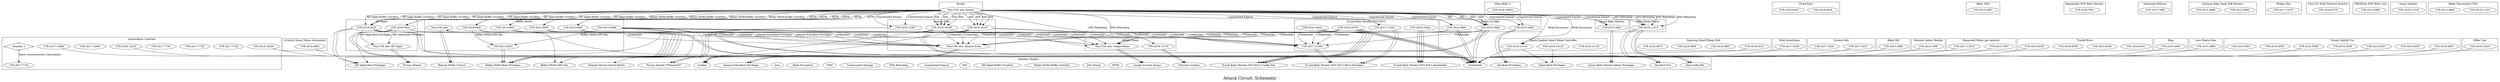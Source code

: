/*****
Attack Circuit: Schematic
*****/

digraph G {
  graph [splines=true overlap=false]
  node  [shape=ellipse, width=0.3, height=0.3]
  0 -> 1 [label="Some router/network vulnerability"];
  subgraph cluster_1 {
  label="iSmartAlarm CubeOne";  0 [label="Attacker 1", shape=Mdiamond];
    1 [label="CVE-2017-7730"];
    2 [label="CVE-2017-7729"];
    3 [label="CVE-2017-7728"];
    4 [label="CVE-2017-7726"];
    5 [label="CVE-2017-13664"];
    6 [label="CVE-2017-13663"];
    7 [label="CVE-2018-16222"];
    8 [label="CVE-2018-16224"];
  }
  subgraph cluster_2 {
  label="uControl Smart Home Automation";    9 [label="CVE-2014-4892"];
  }
  subgraph cluster_3 {
  label="Zipato Zipabox Smart Home Controller";    10 [label="CVE-2018-15125"];
    11 [label="CVE-2018-15124"];
    12 [label="CVE-2018-15123"];
  }
  subgraph cluster_4 {
  label="Samsung SmartThings Hub";    13 [label="CVE-2018-3915"];
    14 [label="CVE-2018-3865"];
    15 [label="CVE-2018-3864"];
    16 [label="CVE-2018-3875"];
  }
  subgraph cluster_5 {
  label="Mimo Baby 2";    17 [label="CVE-2018-10825"];
  }
  subgraph cluster_6 {
  label="HP Inkjet";    18 [label="Non-CVE info: HP Inkjet"];
    19 [label="CVE-2018-5925"];
    20 [label="CVE-2018-5924"];
  }
  subgraph cluster_7 {
  label="Wink Smarthome";    21 [label="CVE-2017-5249"];
  }
  subgraph cluster_8 {
  label="iTrack Easy";    22 [label="CVE-2016-6544"];
    23 [label="CVE-2016-6543"];
  }
  subgraph cluster_9 {
  label="Insteon Hub";    24 [label="CVE-2017-5251"];
    25 [label="CVE-2017-5250"];
  }
  subgraph cluster_10 {
  label="iBaby M3S";    26 [label="CVE-2015-2887"];
  }
  subgraph cluster_11 {
  label="Papenmeier WiFi Baby Monitor ";    27 [label="CVE-2018-7661"];
  }
  subgraph cluster_12 {
  label="Hoermann BiSecur";    28 [label="CVE-2015-7908"];
  }
  subgraph cluster_13 {
  label="Belkin WeMo";    29 [label="CVE-2018-6692"];
    30 [label="CVE-2013-6952"];
    31 [label="CVE-2013-6951"];
    32 [label="CVE-2013-6950"];
    33 [label="CVE-2013-6949"];
    34 [label="CVE-2013-6948"];
    35 [label="Non-CVE Info"];
  }
  subgraph cluster_14 {
  label="Summer Baby Zoom Wifi Monitor";    36 [label="CVE-2015-2889"];
    37 [label="CVE-2015-2888"];
  }
  subgraph cluster_15 {
  label="Philips Hue";    38 [label="CVE-2017-14797"];
  }
  subgraph cluster_16 {
  label="Cisco IoT Field Network Director";    39 [label="CVE-2018-0270"];
  }
  subgraph cluster_17 {
  label="iBaby M6";    40 [label="CVE-2015-2886"];
  }
  subgraph cluster_18 {
  label="Netatmo Indoor Module";    41 [label="CVE-2015-1600"];
  }
  subgraph cluster_19 {
  label="Amazon Echo";    42 [label="Non-CVE info: Amazon Echo"];
    43 [label="CVE-2018-19189"];
    44 [label="CVE-2018-19187"];
    45 [label="CVE-2018-11567"];
  }
  subgraph cluster_20 {
  label="Honeywell Midas gas detector";    46 [label="CVE-2017-17910"];
    47 [label="CVE-2015-7907"];
  }
  subgraph cluster_21 {
  label="TRENDnet WiFi Baby Cam";    48 [label="CVE-2015-2880"];
  }
  subgraph cluster_22 {
  label="TrackR Bravo";    49 [label="CVE-2016-6541"];
    50 [label="CVE-2016-6540"];
    51 [label="CVE-2016-6539"];
    52 [label="CVE-2016-6538"];
  }
  subgraph cluster_23 {
  label="Router";    53 [label="Non-CVE info: Router"];
  }
  subgraph cluster_24 {
  label="Ring";    54 [label="CVE-2015-4400"];
  }
  subgraph cluster_25 {
  label="Lens Peek-a-View";    55 [label="CVE-2015-2885"];
  }
  subgraph cluster_26 {
  label="Sonos Speaker";    56 [label="CVE-2018-11316"];
  }
  subgraph cluster_27 {
  label="D-Link Baby Monitor DCS 825-L";    57 [label="CVE-2018-18767"];
    58 [label="CVE-2018-18442"];
    59 [label="CVE-2018-18441"];
    60 [label="CVE-2017-11564"];
    61 [label="CVE-2017-11563"];
  }
  subgraph cluster_28 {
  label="Osram Lightify Pro";    62 [label="CVE-2016-5059"];
    63 [label="CVE-2016-5058"];
    64 [label="CVE-2016-5057"];
    65 [label="CVE-2016-5056"];
    66 [label="CVE-2016-5055"];
    67 [label="CVE-2016-5053"];
    68 [label="CVE-2016-5051"];
  }
  subgraph cluster_29 {
  label="Google Home";    69 [label="Non-CVE info: Google Home"];
    70 [label="CVE-2018-12716"];
  }
  subgraph cluster_30 {
  label="Gynoii Baby Monitor";    71 [label="CVE-2015-2881"];
  }
  subgraph cluster_31 {
  label="Roku Media Player";    72 [label="CVE-2018-11314"];
  }
  subgraph cluster_32 {
  label="Philips In.Sight";    73 [label="CVE-2015-2884"];
    74 [label="CVE-2015-2883"];
    75 [label="CVE-2015-2882"];
  }
  subgraph cluster_33 {
  label="QBee Cam";    76 [label="CVE-2018-16223"];
  }
  subgraph cluster_34 {
  label="Radio Thermostat CT50";    77 [label="CVE-2018-11315"];
    78 [label="CVE-2013-4860"];
  }
  subgraph cluster_35 {
  label="Attacker Targets";    79 [label="Zipato:Root Privileges"];
    80 [label="Privacy Breach"];
    81 [label="Credentials"];
    82 [label="HP Inkjet:Root Privileges"];
    83 [label="Belkin WeMo:GPG Key"];
    84 [label="Belkin WeMo:Root Privileges"];
    85 [label="Remote Device Control:WeMo"];
    86 [label="Remote WeMo Control"];
    87 [label="Amazon Echo:Root Privileges"];
    88 [label="Cookies"];
    89 [label="Privacy Breach **Disputed**"];
    90 [label="MITM"];
    91 [label="DoS Attack"];
    92 [label="Belkin WeMo:Buffer Overflow"];
    93 [label="HP Inkjet:Buffer Overflow"];
    94 [label="XSS"];
    95 [label="Unprotected Expose"];
    96 [label="DNS Rebinding"];
    97 [label="Unencrypted Storage"];
    98 [label="CSRF"];
    99 [label="Weak Encryption"];
    100 [label="misc"];
    101 [label="D-Link Baby Monitor DCS 825-L:Availability"];
    102 [label="D-Link Baby Monitor DCS 825-L:Config File"];
    103 [label="D-Link Baby Monitor DCS 825-L:Root Privileges"];
    104 [label="Google Account Access"];
    105 [label="Physical Location"];
    106 [label="Gynoii Baby Monitor:Admin Privileges"];
    107 [label="this:Root Priv"];
    108 [label="this:Config File"];
    109 [label="this:Root Privileges"];
  }
  19 -> 18 [label="HP Inkjet:Root Privileges" color="black"];
  20 -> 18 [label="HP Inkjet:Root Privileges" color="black"];
  19 -> 42 [label="Credentials" color="black"];
  20 -> 42 [label="Credentials" color="black"];
  19 -> 60 [label="Credentials" color="black"];
  20 -> 60 [label="Credentials" color="black"];
  19 -> 69 [label="Credentials" color="black"];
  20 -> 69 [label="Credentials" color="black"];
  29 -> 30 [label="Belkin WeMo:GPG Key" color="black"];
  34 -> 30 [label="Belkin WeMo:GPG Key" color="black"];
  29 -> 42 [label="Credentials" color="black"];
  34 -> 42 [label="Credentials" color="black"];
  29 -> 60 [label="Credentials" color="black"];
  34 -> 60 [label="Credentials" color="black"];
  29 -> 69 [label="Credentials" color="black"];
  34 -> 69 [label="Credentials" color="black"];
  42 -> 35 [label="Amazon Echo:Root Privileges" color="black"];
  42 -> 35 [label="Amazon Echo:Root Privileges" color="black"];
  43 -> 42 [label="Credentials" color="black"];
  44 -> 42 [label="Credentials" color="black"];
  43 -> 60 [label="Credentials" color="black"];
  44 -> 60 [label="Credentials" color="black"];
  43 -> 69 [label="Credentials" color="black"];
  44 -> 69 [label="Credentials" color="black"];
  53 -> 11 [label="Weak Encryption" color="black"];
  53 -> 11 [label="Weak Encryption" color="black"];
  53 -> 19 [label="HP Inkjet:Buffer Overflow" color="black"];
  53 -> 19 [label="HP Inkjet:Buffer Overflow" color="black"];
  53 -> 19 [label="HP Inkjet:Buffer Overflow" color="black"];
  53 -> 19 [label="HP Inkjet:Buffer Overflow" color="black"];
  53 -> 20 [label="HP Inkjet:Buffer Overflow" color="black"];
  53 -> 20 [label="HP Inkjet:Buffer Overflow" color="black"];
  53 -> 20 [label="HP Inkjet:Buffer Overflow" color="black"];
  53 -> 20 [label="HP Inkjet:Buffer Overflow" color="black"];
  53 -> 29 [label="Belkin WeMo:Buffer Overflow" color="black"];
  53 -> 29 [label="Belkin WeMo:Buffer Overflow" color="black"];
  53 -> 29 [label="Belkin WeMo:Buffer Overflow" color="black"];
  53 -> 29 [label="Belkin WeMo:Buffer Overflow" color="black"];
  53 -> 31 [label="MITM" color="black"];
  53 -> 31 [label="MITM" color="black"];
  53 -> 32 [label="MITM" color="black"];
  53 -> 32 [label="MITM" color="black"];
  53 -> 33 [label="MITM" color="black"];
  53 -> 33 [label="MITM" color="black"];
  53 -> 43 [label="XSS" color="black"];
  53 -> 43 [label="XSS" color="black"];
  53 -> 43 [label="XSS" color="black"];
  53 -> 43 [label="XSS" color="black"];
  53 -> 44 [label="XSS" color="black"];
  53 -> 44 [label="XSS" color="black"];
  53 -> 44 [label="XSS" color="black"];
  53 -> 44 [label="XSS" color="black"];
  53 -> 45 [label="Unprotected Expose" color="black"];
  53 -> 45 [label="Unprotected Expose" color="black"];
  53 -> 61 [label="Unprotected Expose" color="black"];
  53 -> 61 [label="Unprotected Expose" color="black"];
  53 -> 70 [label="DNS Rebinding" color="black"];
  53 -> 70 [label="DNS Rebinding" color="black"];
  53 -> 71 [label="Unprotected Expose" color="black"];
  53 -> 71 [label="Unprotected Expose" color="black"];
  53 -> 72 [label="DNS Rebinding" color="black"];
  53 -> 72 [label="DNS Rebinding" color="black"];
  53 -> 72 [label="DNS Rebinding" color="black"];
  53 -> 72 [label="DNS Rebinding" color="black"];
  53 -> 73 [label="Unprotected Expose" color="black"];
  53 -> 73 [label="Unprotected Expose" color="black"];
  53 -> 74 [label="XSS" color="black"];
  53 -> 74 [label="XSS" color="black"];
  53 -> 74 [label="XSS" color="black"];
  53 -> 74 [label="XSS" color="black"];
  53 -> 75 [label="Unprotected Expose" color="black"];
  53 -> 75 [label="Unprotected Expose" color="black"];
  57 -> 42 [label="Credentials" color="black"];
  57 -> 42 [label="Credentials" color="black"];
  57 -> 60 [label="Credentials" color="black"];
  57 -> 60 [label="Credentials" color="black"];
  57 -> 69 [label="Credentials" color="black"];
  57 -> 69 [label="Credentials" color="black"];
  73 -> 42 [label="Credentials" color="black"];
  74 -> 42 [label="Credentials" color="black"];
  73 -> 60 [label="Credentials" color="black"];
  74 -> 60 [label="Credentials" color="black"];
  73 -> 69 [label="Credentials" color="black"];
  74 -> 69 [label="Credentials" color="black"];
  5 -> 81 [color="black"];
  7 -> 81 [color="black"];
  8 -> 81 [color="black"];
  9 -> 81 [color="black"];
  11 -> 79 [color="black"];
  11 -> 81 [color="black"];
  12 -> 79 [color="black"];
  13 -> 81 [color="black"];
  18 -> 80 [color="black"];
  18 ->  80 [color="black"];
  19 -> 81 [color="black"];
  19 -> 82 [color="black"];
  19 -> 81 [color="black"];
  19 -> 82 [color="black"];
  20 -> 81 [color="black"];
  20 -> 82 [color="black"];
  20 -> 81 [color="black"];
  21 -> 81 [color="black"];
  24 -> 81 [color="black"];
  29 -> 81 [color="black"];
  29 -> 83 [color="black"];
  29 -> 84 [color="black"];
  30 -> 84 [color="black"];
  30 -> 84 [color="black"];
  31 -> 84 [color="black"];
  31 -> 84 [color="black"];
  32 -> 84 [color="black"];
  32 -> 84 [color="black"];
  33 -> 84 [color="black"];
  33 -> 84 [color="black"];
  34 -> 81 [color="black"];
  34 -> 83 [color="black"];
  34 -> 85 [color="black"];
  34 -> 81 [color="black"];
  35 -> 86 [color="black"];
  35 ->  86 [color="black"];
  40 -> 81 [color="black"];
  41 -> 81 [color="black"];
  42 -> 87 [color="black"];
  42 ->  87 [color="black"];
  43 -> 88 [color="black"];
  43 -> 81 [color="black"];
  43 -> 81 [color="black"];
  44 -> 88 [color="black"];
  44 -> 81 [color="black"];
  44 -> 81 [color="black"];
  45 -> 89 [color="black"];
  45 -> 89 [color="black"];
  46 -> 81 [color="black"];
  47 -> 81 [color="black"];
  52 -> 81 [color="black"];
  54 -> 81 [color="black"];
  55 -> 81 [color="black"];
  57 -> 81 [color="black"];
  57 ->  81 [color="black"];
  57 -> 81 [color="black"];
  57 ->  81 [color="black"];
  58 -> 101 [color="black"];
  58 ->  101 [color="black"];
  58 -> 101 [color="black"];
  58 ->  101 [color="black"];
  59 -> 102 [color="black"];
  59 ->  102 [color="black"];
  59 -> 102 [color="black"];
  59 ->  102 [color="black"];
  60 -> 103 [color="black"];
  60 -> 103 [color="black"];
  61 -> 103 [color="black"];
  61 -> 103 [color="black"];
  62 -> 81 [color="black"];
  64 -> 81 [color="black"];
  66 -> 81 [color="black"];
  69 -> 104 [color="black"];
  69 ->  104 [color="black"];
  70 -> 105 [color="black"];
  70 -> 105 [color="black"];
  71 -> 106 [color="black"];
  71 -> 106 [color="black"];
  72 -> 107 [color="black"];
  72 -> 108 [color="black"];
  72 -> 107 [color="black"];
  72 -> 108 [color="black"];
  73 -> 81 [color="black"];
  73 -> 81 [color="black"];
  74 -> 88 [color="black"];
  74 -> 81 [color="black"];
  74 -> 88 [color="black"];
  74 -> 81 [color="black"];
  75 -> 109 [color="black"];
  75 -> 109 [color="black"];
  76 -> 81 [color="black"];
  label = "\nAttack Circuit: Schematic\n";  fontsize=24;
}
